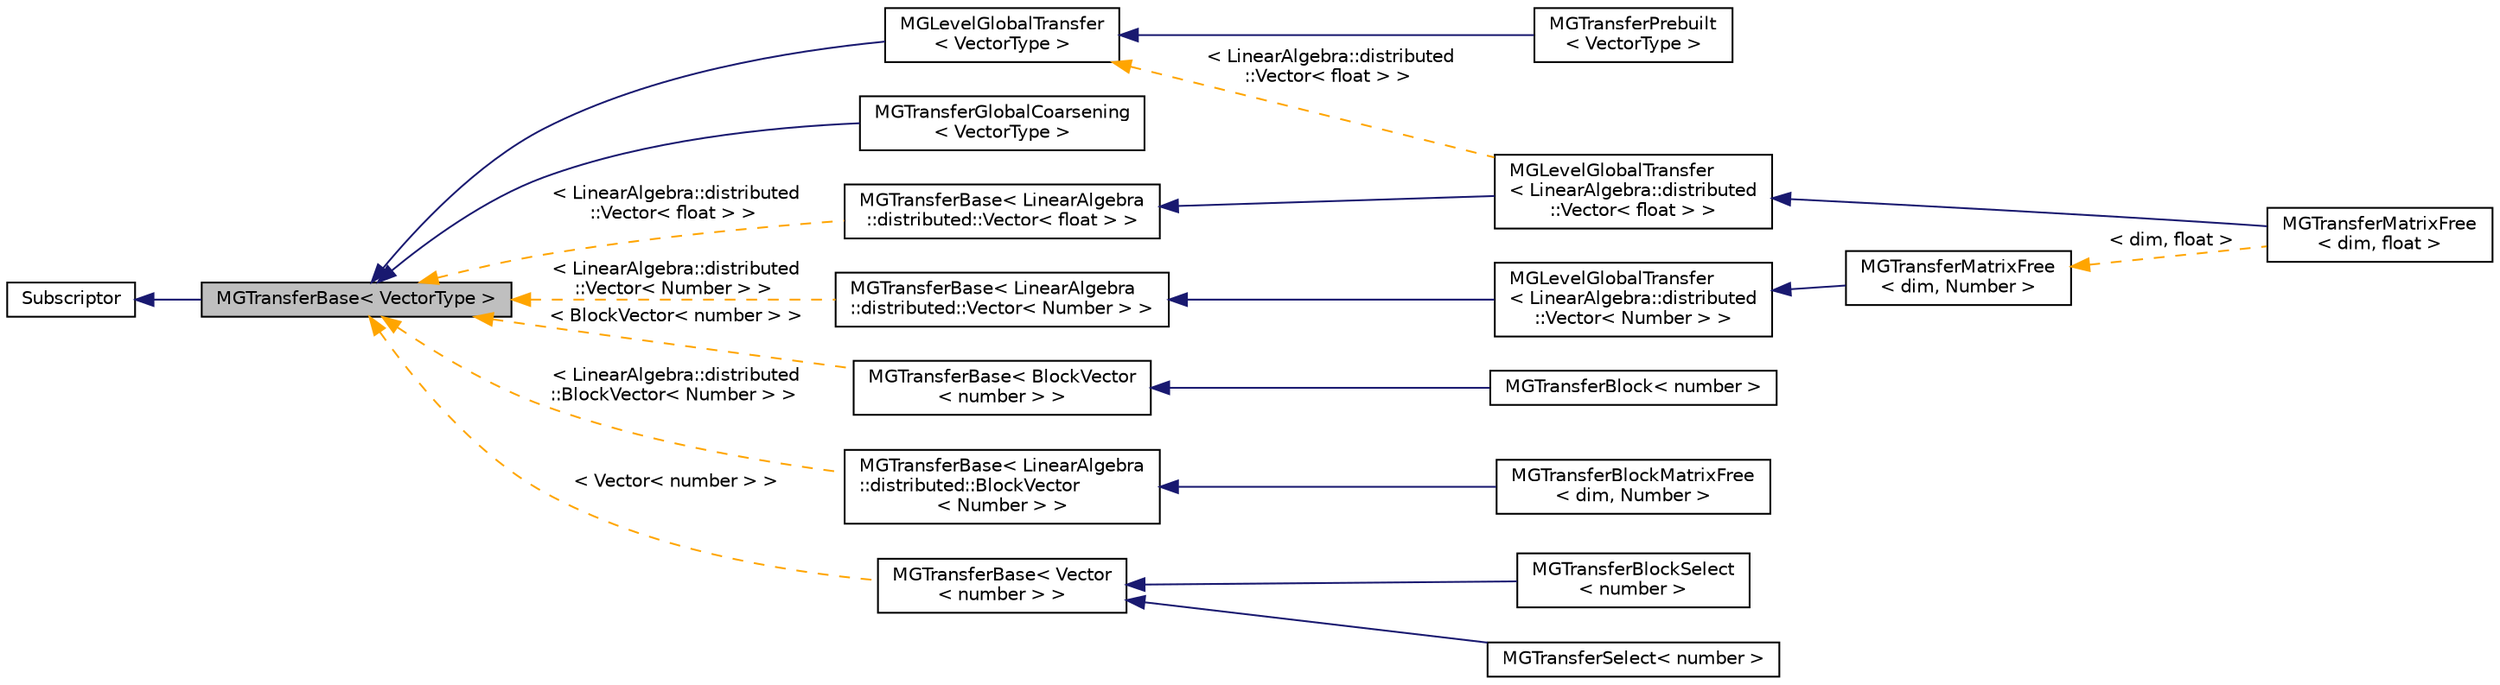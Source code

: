 digraph "MGTransferBase&lt; VectorType &gt;"
{
 // LATEX_PDF_SIZE
  edge [fontname="Helvetica",fontsize="10",labelfontname="Helvetica",labelfontsize="10"];
  node [fontname="Helvetica",fontsize="10",shape=record];
  rankdir="LR";
  Node1 [label="MGTransferBase\< VectorType \>",height=0.2,width=0.4,color="black", fillcolor="grey75", style="filled", fontcolor="black",tooltip=" "];
  Node2 -> Node1 [dir="back",color="midnightblue",fontsize="10",style="solid",fontname="Helvetica"];
  Node2 [label="Subscriptor",height=0.2,width=0.4,color="black", fillcolor="white", style="filled",URL="$classSubscriptor.html",tooltip=" "];
  Node1 -> Node3 [dir="back",color="midnightblue",fontsize="10",style="solid",fontname="Helvetica"];
  Node3 [label="MGLevelGlobalTransfer\l\< VectorType \>",height=0.2,width=0.4,color="black", fillcolor="white", style="filled",URL="$classMGLevelGlobalTransfer.html",tooltip=" "];
  Node3 -> Node4 [dir="back",color="midnightblue",fontsize="10",style="solid",fontname="Helvetica"];
  Node4 [label="MGTransferPrebuilt\l\< VectorType \>",height=0.2,width=0.4,color="black", fillcolor="white", style="filled",URL="$classMGTransferPrebuilt.html",tooltip=" "];
  Node3 -> Node5 [dir="back",color="orange",fontsize="10",style="dashed",label=" \< LinearAlgebra::distributed\l::Vector\< float \> \>" ,fontname="Helvetica"];
  Node5 [label="MGLevelGlobalTransfer\l\< LinearAlgebra::distributed\l::Vector\< float \> \>",height=0.2,width=0.4,color="black", fillcolor="white", style="filled",URL="$classMGLevelGlobalTransfer.html",tooltip=" "];
  Node5 -> Node6 [dir="back",color="midnightblue",fontsize="10",style="solid",fontname="Helvetica"];
  Node6 [label="MGTransferMatrixFree\l\< dim, float \>",height=0.2,width=0.4,color="black", fillcolor="white", style="filled",URL="$classMGTransferMatrixFree.html",tooltip=" "];
  Node1 -> Node7 [dir="back",color="midnightblue",fontsize="10",style="solid",fontname="Helvetica"];
  Node7 [label="MGTransferGlobalCoarsening\l\< VectorType \>",height=0.2,width=0.4,color="black", fillcolor="white", style="filled",URL="$classMGTransferGlobalCoarsening.html",tooltip=" "];
  Node1 -> Node8 [dir="back",color="orange",fontsize="10",style="dashed",label=" \< LinearAlgebra::distributed\l::Vector\< float \> \>" ,fontname="Helvetica"];
  Node8 [label="MGTransferBase\< LinearAlgebra\l::distributed::Vector\< float \> \>",height=0.2,width=0.4,color="black", fillcolor="white", style="filled",URL="$classMGTransferBase.html",tooltip=" "];
  Node8 -> Node5 [dir="back",color="midnightblue",fontsize="10",style="solid",fontname="Helvetica"];
  Node1 -> Node9 [dir="back",color="orange",fontsize="10",style="dashed",label=" \< LinearAlgebra::distributed\l::Vector\< Number \> \>" ,fontname="Helvetica"];
  Node9 [label="MGTransferBase\< LinearAlgebra\l::distributed::Vector\< Number \> \>",height=0.2,width=0.4,color="black", fillcolor="white", style="filled",URL="$classMGTransferBase.html",tooltip=" "];
  Node9 -> Node10 [dir="back",color="midnightblue",fontsize="10",style="solid",fontname="Helvetica"];
  Node10 [label="MGLevelGlobalTransfer\l\< LinearAlgebra::distributed\l::Vector\< Number \> \>",height=0.2,width=0.4,color="black", fillcolor="white", style="filled",URL="$classMGLevelGlobalTransfer_3_01LinearAlgebra_1_1distributed_1_1Vector_3_01Number_01_4_01_4.html",tooltip=" "];
  Node10 -> Node11 [dir="back",color="midnightblue",fontsize="10",style="solid",fontname="Helvetica"];
  Node11 [label="MGTransferMatrixFree\l\< dim, Number \>",height=0.2,width=0.4,color="black", fillcolor="white", style="filled",URL="$classMGTransferMatrixFree.html",tooltip=" "];
  Node11 -> Node6 [dir="back",color="orange",fontsize="10",style="dashed",label=" \< dim, float \>" ,fontname="Helvetica"];
  Node1 -> Node12 [dir="back",color="orange",fontsize="10",style="dashed",label=" \< BlockVector\< number \> \>" ,fontname="Helvetica"];
  Node12 [label="MGTransferBase\< BlockVector\l\< number \> \>",height=0.2,width=0.4,color="black", fillcolor="white", style="filled",URL="$classMGTransferBase.html",tooltip=" "];
  Node12 -> Node13 [dir="back",color="midnightblue",fontsize="10",style="solid",fontname="Helvetica"];
  Node13 [label="MGTransferBlock\< number \>",height=0.2,width=0.4,color="black", fillcolor="white", style="filled",URL="$classMGTransferBlock.html",tooltip=" "];
  Node1 -> Node14 [dir="back",color="orange",fontsize="10",style="dashed",label=" \< LinearAlgebra::distributed\l::BlockVector\< Number \> \>" ,fontname="Helvetica"];
  Node14 [label="MGTransferBase\< LinearAlgebra\l::distributed::BlockVector\l\< Number \> \>",height=0.2,width=0.4,color="black", fillcolor="white", style="filled",URL="$classMGTransferBase.html",tooltip=" "];
  Node14 -> Node15 [dir="back",color="midnightblue",fontsize="10",style="solid",fontname="Helvetica"];
  Node15 [label="MGTransferBlockMatrixFree\l\< dim, Number \>",height=0.2,width=0.4,color="black", fillcolor="white", style="filled",URL="$classMGTransferBlockMatrixFree.html",tooltip=" "];
  Node1 -> Node16 [dir="back",color="orange",fontsize="10",style="dashed",label=" \< Vector\< number \> \>" ,fontname="Helvetica"];
  Node16 [label="MGTransferBase\< Vector\l\< number \> \>",height=0.2,width=0.4,color="black", fillcolor="white", style="filled",URL="$classMGTransferBase.html",tooltip=" "];
  Node16 -> Node17 [dir="back",color="midnightblue",fontsize="10",style="solid",fontname="Helvetica"];
  Node17 [label="MGTransferBlockSelect\l\< number \>",height=0.2,width=0.4,color="black", fillcolor="white", style="filled",URL="$classMGTransferBlockSelect.html",tooltip=" "];
  Node16 -> Node18 [dir="back",color="midnightblue",fontsize="10",style="solid",fontname="Helvetica"];
  Node18 [label="MGTransferSelect\< number \>",height=0.2,width=0.4,color="black", fillcolor="white", style="filled",URL="$classMGTransferSelect.html",tooltip=" "];
}
